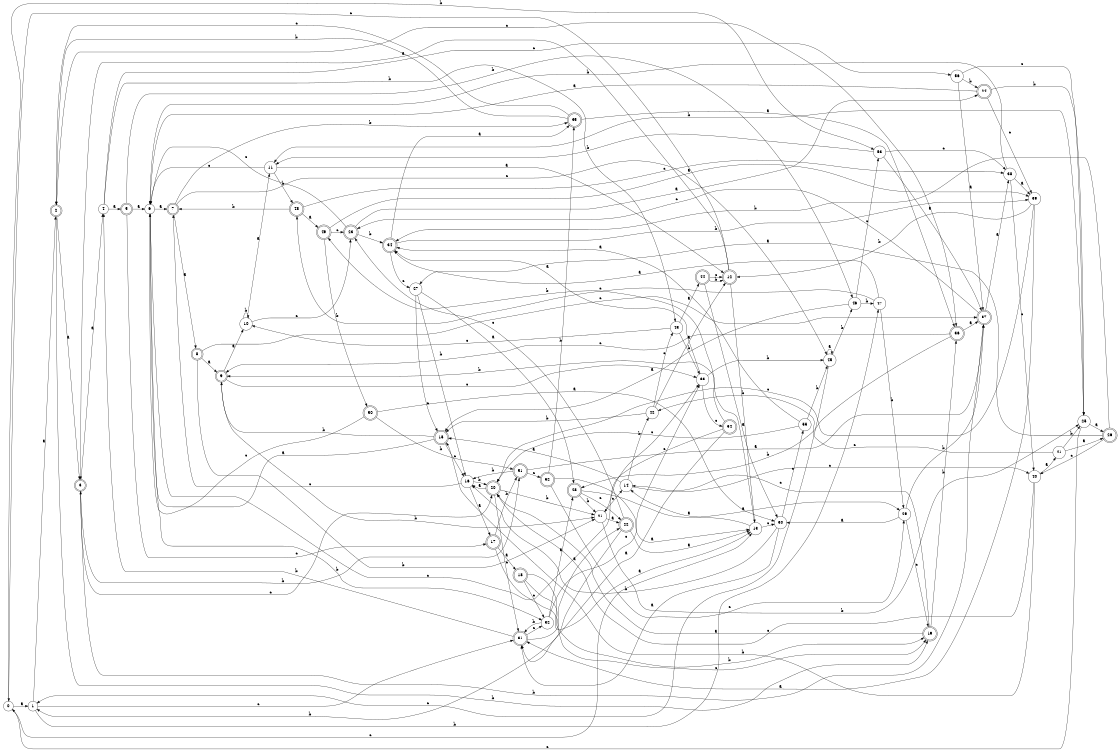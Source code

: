digraph n46_1 {
__start0 [label="" shape="none"];

rankdir=LR;
size="8,5";

s0 [style="filled", color="black", fillcolor="white" shape="circle", label="0"];
s1 [style="filled", color="black", fillcolor="white" shape="circle", label="1"];
s2 [style="rounded,filled", color="black", fillcolor="white" shape="doublecircle", label="2"];
s3 [style="rounded,filled", color="black", fillcolor="white" shape="doublecircle", label="3"];
s4 [style="filled", color="black", fillcolor="white" shape="circle", label="4"];
s5 [style="rounded,filled", color="black", fillcolor="white" shape="doublecircle", label="5"];
s6 [style="filled", color="black", fillcolor="white" shape="circle", label="6"];
s7 [style="rounded,filled", color="black", fillcolor="white" shape="doublecircle", label="7"];
s8 [style="rounded,filled", color="black", fillcolor="white" shape="doublecircle", label="8"];
s9 [style="rounded,filled", color="black", fillcolor="white" shape="doublecircle", label="9"];
s10 [style="filled", color="black", fillcolor="white" shape="circle", label="10"];
s11 [style="filled", color="black", fillcolor="white" shape="circle", label="11"];
s12 [style="rounded,filled", color="black", fillcolor="white" shape="doublecircle", label="12"];
s13 [style="filled", color="black", fillcolor="white" shape="circle", label="13"];
s14 [style="filled", color="black", fillcolor="white" shape="circle", label="14"];
s15 [style="rounded,filled", color="black", fillcolor="white" shape="doublecircle", label="15"];
s16 [style="filled", color="black", fillcolor="white" shape="circle", label="16"];
s17 [style="rounded,filled", color="black", fillcolor="white" shape="doublecircle", label="17"];
s18 [style="rounded,filled", color="black", fillcolor="white" shape="doublecircle", label="18"];
s19 [style="rounded,filled", color="black", fillcolor="white" shape="doublecircle", label="19"];
s20 [style="rounded,filled", color="black", fillcolor="white" shape="doublecircle", label="20"];
s21 [style="filled", color="black", fillcolor="white" shape="circle", label="21"];
s22 [style="rounded,filled", color="black", fillcolor="white" shape="doublecircle", label="22"];
s23 [style="rounded,filled", color="black", fillcolor="white" shape="doublecircle", label="23"];
s24 [style="rounded,filled", color="black", fillcolor="white" shape="doublecircle", label="24"];
s25 [style="filled", color="black", fillcolor="white" shape="circle", label="25"];
s26 [style="rounded,filled", color="black", fillcolor="white" shape="doublecircle", label="26"];
s27 [style="filled", color="black", fillcolor="white" shape="circle", label="27"];
s28 [style="rounded,filled", color="black", fillcolor="white" shape="doublecircle", label="28"];
s29 [style="filled", color="black", fillcolor="white" shape="circle", label="29"];
s30 [style="filled", color="black", fillcolor="white" shape="circle", label="30"];
s31 [style="rounded,filled", color="black", fillcolor="white" shape="doublecircle", label="31"];
s32 [style="filled", color="black", fillcolor="white" shape="circle", label="32"];
s33 [style="filled", color="black", fillcolor="white" shape="circle", label="33"];
s34 [style="rounded,filled", color="black", fillcolor="white" shape="doublecircle", label="34"];
s35 [style="rounded,filled", color="black", fillcolor="white" shape="doublecircle", label="35"];
s36 [style="rounded,filled", color="black", fillcolor="white" shape="doublecircle", label="36"];
s37 [style="rounded,filled", color="black", fillcolor="white" shape="doublecircle", label="37"];
s38 [style="filled", color="black", fillcolor="white" shape="circle", label="38"];
s39 [style="filled", color="black", fillcolor="white" shape="circle", label="39"];
s40 [style="filled", color="black", fillcolor="white" shape="circle", label="40"];
s41 [style="filled", color="black", fillcolor="white" shape="circle", label="41"];
s42 [style="filled", color="black", fillcolor="white" shape="circle", label="42"];
s43 [style="filled", color="black", fillcolor="white" shape="circle", label="43"];
s44 [style="rounded,filled", color="black", fillcolor="white" shape="doublecircle", label="44"];
s45 [style="filled", color="black", fillcolor="white" shape="circle", label="45"];
s46 [style="filled", color="black", fillcolor="white" shape="circle", label="46"];
s47 [style="filled", color="black", fillcolor="white" shape="circle", label="47"];
s48 [style="rounded,filled", color="black", fillcolor="white" shape="doublecircle", label="48"];
s49 [style="rounded,filled", color="black", fillcolor="white" shape="doublecircle", label="49"];
s50 [style="rounded,filled", color="black", fillcolor="white" shape="doublecircle", label="50"];
s51 [style="rounded,filled", color="black", fillcolor="white" shape="doublecircle", label="51"];
s52 [style="rounded,filled", color="black", fillcolor="white" shape="doublecircle", label="52"];
s53 [style="filled", color="black", fillcolor="white" shape="circle", label="53"];
s54 [style="rounded,filled", color="black", fillcolor="white" shape="doublecircle", label="54"];
s55 [style="filled", color="black", fillcolor="white" shape="circle", label="55"];
s56 [style="filled", color="black", fillcolor="white" shape="circle", label="56"];
s0 -> s1 [label="a"];
s0 -> s53 [label="b"];
s0 -> s13 [label="c"];
s1 -> s2 [label="a"];
s1 -> s47 [label="b"];
s1 -> s31 [label="c"];
s2 -> s3 [label="a"];
s2 -> s19 [label="b"];
s2 -> s36 [label="c"];
s3 -> s4 [label="a"];
s3 -> s51 [label="b"];
s3 -> s20 [label="c"];
s4 -> s5 [label="a"];
s4 -> s43 [label="b"];
s4 -> s56 [label="c"];
s5 -> s6 [label="a"];
s5 -> s46 [label="b"];
s5 -> s17 [label="c"];
s6 -> s7 [label="a"];
s6 -> s32 [label="b"];
s6 -> s33 [label="c"];
s7 -> s8 [label="a"];
s7 -> s35 [label="b"];
s7 -> s45 [label="c"];
s8 -> s9 [label="a"];
s8 -> s21 [label="b"];
s8 -> s37 [label="c"];
s9 -> s10 [label="a"];
s9 -> s21 [label="b"];
s9 -> s33 [label="c"];
s10 -> s11 [label="a"];
s10 -> s10 [label="b"];
s10 -> s23 [label="c"];
s11 -> s12 [label="a"];
s11 -> s48 [label="b"];
s11 -> s6 [label="c"];
s12 -> s3 [label="a"];
s12 -> s13 [label="b"];
s12 -> s0 [label="c"];
s13 -> s14 [label="a"];
s13 -> s49 [label="b"];
s13 -> s30 [label="c"];
s14 -> s15 [label="a"];
s14 -> s42 [label="b"];
s14 -> s40 [label="c"];
s15 -> s6 [label="a"];
s15 -> s9 [label="b"];
s15 -> s16 [label="c"];
s16 -> s17 [label="a"];
s16 -> s20 [label="b"];
s16 -> s7 [label="c"];
s17 -> s18 [label="a"];
s17 -> s51 [label="b"];
s17 -> s19 [label="c"];
s18 -> s13 [label="a"];
s18 -> s19 [label="b"];
s18 -> s32 [label="c"];
s19 -> s20 [label="a"];
s19 -> s36 [label="b"];
s19 -> s14 [label="c"];
s20 -> s16 [label="a"];
s20 -> s21 [label="b"];
s20 -> s31 [label="c"];
s21 -> s22 [label="a"];
s21 -> s25 [label="b"];
s21 -> s14 [label="c"];
s22 -> s13 [label="a"];
s22 -> s1 [label="b"];
s22 -> s23 [label="c"];
s23 -> s24 [label="a"];
s23 -> s34 [label="b"];
s23 -> s6 [label="c"];
s24 -> s6 [label="a"];
s24 -> s25 [label="b"];
s24 -> s39 [label="c"];
s25 -> s26 [label="a"];
s25 -> s11 [label="b"];
s25 -> s0 [label="c"];
s26 -> s27 [label="a"];
s26 -> s34 [label="b"];
s26 -> s40 [label="c"];
s27 -> s28 [label="a"];
s27 -> s16 [label="b"];
s27 -> s15 [label="c"];
s28 -> s29 [label="a"];
s28 -> s21 [label="b"];
s28 -> s22 [label="c"];
s29 -> s30 [label="a"];
s29 -> s37 [label="b"];
s29 -> s19 [label="c"];
s30 -> s31 [label="a"];
s30 -> s16 [label="b"];
s30 -> s55 [label="c"];
s31 -> s22 [label="a"];
s31 -> s4 [label="b"];
s31 -> s32 [label="c"];
s32 -> s28 [label="a"];
s32 -> s31 [label="b"];
s32 -> s33 [label="c"];
s33 -> s34 [label="a"];
s33 -> s45 [label="b"];
s33 -> s54 [label="c"];
s34 -> s35 [label="a"];
s34 -> s39 [label="b"];
s34 -> s27 [label="c"];
s35 -> s36 [label="a"];
s35 -> s2 [label="b"];
s35 -> s2 [label="c"];
s36 -> s37 [label="a"];
s36 -> s28 [label="b"];
s36 -> s9 [label="c"];
s37 -> s38 [label="a"];
s37 -> s3 [label="b"];
s37 -> s23 [label="c"];
s38 -> s39 [label="a"];
s38 -> s6 [label="b"];
s38 -> s40 [label="c"];
s39 -> s31 [label="a"];
s39 -> s12 [label="b"];
s39 -> s20 [label="c"];
s40 -> s41 [label="a"];
s40 -> s15 [label="b"];
s40 -> s20 [label="c"];
s41 -> s26 [label="a"];
s41 -> s25 [label="b"];
s41 -> s42 [label="c"];
s42 -> s12 [label="a"];
s42 -> s15 [label="b"];
s42 -> s43 [label="c"];
s43 -> s44 [label="a"];
s43 -> s33 [label="b"];
s43 -> s10 [label="c"];
s44 -> s30 [label="a"];
s44 -> s12 [label="b"];
s44 -> s12 [label="c"];
s45 -> s45 [label="a"];
s45 -> s46 [label="b"];
s45 -> s1 [label="c"];
s46 -> s15 [label="a"];
s46 -> s47 [label="b"];
s46 -> s53 [label="c"];
s47 -> s34 [label="a"];
s47 -> s29 [label="b"];
s47 -> s48 [label="c"];
s48 -> s49 [label="a"];
s48 -> s7 [label="b"];
s48 -> s38 [label="c"];
s49 -> s39 [label="a"];
s49 -> s50 [label="b"];
s49 -> s23 [label="c"];
s50 -> s30 [label="a"];
s50 -> s51 [label="b"];
s50 -> s6 [label="c"];
s51 -> s37 [label="a"];
s51 -> s16 [label="b"];
s51 -> s52 [label="c"];
s52 -> s13 [label="a"];
s52 -> s35 [label="b"];
s52 -> s29 [label="c"];
s53 -> s37 [label="a"];
s53 -> s11 [label="b"];
s53 -> s38 [label="c"];
s54 -> s31 [label="a"];
s54 -> s9 [label="b"];
s54 -> s21 [label="c"];
s55 -> s34 [label="a"];
s55 -> s45 [label="b"];
s55 -> s20 [label="c"];
s56 -> s37 [label="a"];
s56 -> s24 [label="b"];
s56 -> s25 [label="c"];

}